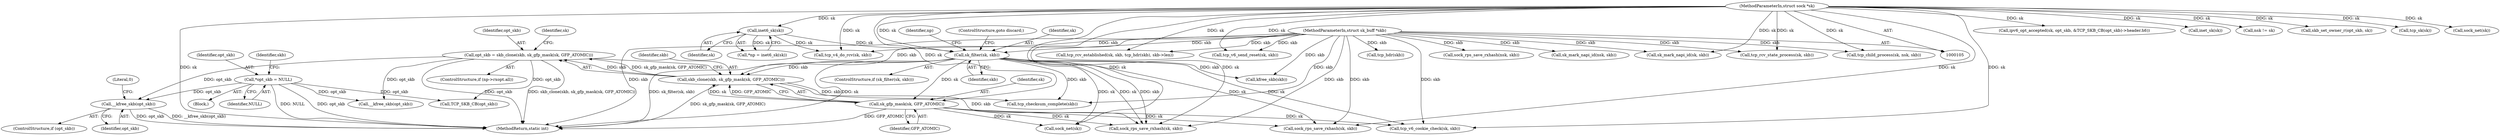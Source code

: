 digraph "0_linux_ac6e780070e30e4c35bd395acfe9191e6268bdd3_0@pointer" {
"1000248" [label="(Call,__kfree_skb(opt_skb))"];
"1000116" [label="(Call,*opt_skb = NULL)"];
"1000141" [label="(Call,opt_skb = skb_clone(skb, sk_gfp_mask(sk, GFP_ATOMIC)))"];
"1000143" [label="(Call,skb_clone(skb, sk_gfp_mask(sk, GFP_ATOMIC)))"];
"1000131" [label="(Call,sk_filter(sk, skb))"];
"1000112" [label="(Call,inet6_sk(sk))"];
"1000106" [label="(MethodParameterIn,struct sock *sk)"];
"1000107" [label="(MethodParameterIn,struct sk_buff *skb)"];
"1000145" [label="(Call,sk_gfp_mask(sk, GFP_ATOMIC))"];
"1000396" [label="(Call,ipv6_opt_accepted(sk, opt_skb, &TCP_SKB_CB(opt_skb)->header.h6))"];
"1000246" [label="(ControlStructure,if (opt_skb))"];
"1000281" [label="(Call,sock_net(sk))"];
"1000249" [label="(Identifier,opt_skb)"];
"1000195" [label="(Call,tcp_rcv_established(sk, skb, tcp_hdr(skb), skb->len))"];
"1000141" [label="(Call,opt_skb = skb_clone(skb, sk_gfp_mask(sk, GFP_ATOMIC)))"];
"1000117" [label="(Identifier,opt_skb)"];
"1000142" [label="(Identifier,opt_skb)"];
"1000138" [label="(Identifier,np)"];
"1000237" [label="(Call,sk_mark_napi_id(nsk, skb))"];
"1000110" [label="(Call,*np = inet6_sk(sk))"];
"1000108" [label="(Block,)"];
"1000273" [label="(Call,__kfree_skb(opt_skb))"];
"1000436" [label="(MethodReturn,static int)"];
"1000118" [label="(Identifier,NULL)"];
"1000251" [label="(Literal,0)"];
"1000267" [label="(Call,tcp_v6_send_reset(sk, skb))"];
"1000161" [label="(Call,sock_rps_save_rxhash(sk, skb))"];
"1000253" [label="(Call,sock_rps_save_rxhash(sk, skb))"];
"1000135" [label="(ControlStructure,if (np->rxopt.all))"];
"1000151" [label="(Identifier,sk)"];
"1000113" [label="(Identifier,sk)"];
"1000164" [label="(Call,sk_mark_napi_id(sk, skb))"];
"1000257" [label="(Call,tcp_rcv_state_process(sk, skb))"];
"1000147" [label="(Identifier,GFP_ATOMIC)"];
"1000174" [label="(Call,inet_sk(sk))"];
"1000209" [label="(Call,tcp_checksum_complete(skb))"];
"1000106" [label="(MethodParameterIn,struct sock *sk)"];
"1000275" [label="(Call,kfree_skb(skb))"];
"1000112" [label="(Call,inet6_sk(sk))"];
"1000131" [label="(Call,sk_filter(sk, skb))"];
"1000222" [label="(Call,tcp_v6_cookie_check(sk, skb))"];
"1000198" [label="(Call,tcp_hdr(skb))"];
"1000133" [label="(Identifier,skb)"];
"1000107" [label="(MethodParameterIn,struct sk_buff *skb)"];
"1000134" [label="(ControlStructure,goto discard;)"];
"1000230" [label="(Call,nsk != sk)"];
"1000145" [label="(Call,sk_gfp_mask(sk, GFP_ATOMIC))"];
"1000298" [label="(Call,TCP_SKB_CB(opt_skb))"];
"1000407" [label="(Call,skb_set_owner_r(opt_skb, sk))"];
"1000122" [label="(Identifier,skb)"];
"1000292" [label="(Call,tcp_sk(sk))"];
"1000132" [label="(Identifier,sk)"];
"1000241" [label="(Call,tcp_child_process(sk, nsk, skb))"];
"1000116" [label="(Call,*opt_skb = NULL)"];
"1000248" [label="(Call,__kfree_skb(opt_skb))"];
"1000127" [label="(Call,tcp_v4_do_rcv(sk, skb))"];
"1000285" [label="(Call,sock_net(sk))"];
"1000234" [label="(Call,sock_rps_save_rxhash(nsk, skb))"];
"1000146" [label="(Identifier,sk)"];
"1000130" [label="(ControlStructure,if (sk_filter(sk, skb)))"];
"1000143" [label="(Call,skb_clone(skb, sk_gfp_mask(sk, GFP_ATOMIC)))"];
"1000144" [label="(Identifier,skb)"];
"1000248" -> "1000246"  [label="AST: "];
"1000248" -> "1000249"  [label="CFG: "];
"1000249" -> "1000248"  [label="AST: "];
"1000251" -> "1000248"  [label="CFG: "];
"1000248" -> "1000436"  [label="DDG: __kfree_skb(opt_skb)"];
"1000248" -> "1000436"  [label="DDG: opt_skb"];
"1000116" -> "1000248"  [label="DDG: opt_skb"];
"1000141" -> "1000248"  [label="DDG: opt_skb"];
"1000116" -> "1000108"  [label="AST: "];
"1000116" -> "1000118"  [label="CFG: "];
"1000117" -> "1000116"  [label="AST: "];
"1000118" -> "1000116"  [label="AST: "];
"1000122" -> "1000116"  [label="CFG: "];
"1000116" -> "1000436"  [label="DDG: opt_skb"];
"1000116" -> "1000436"  [label="DDG: NULL"];
"1000116" -> "1000273"  [label="DDG: opt_skb"];
"1000116" -> "1000298"  [label="DDG: opt_skb"];
"1000141" -> "1000135"  [label="AST: "];
"1000141" -> "1000143"  [label="CFG: "];
"1000142" -> "1000141"  [label="AST: "];
"1000143" -> "1000141"  [label="AST: "];
"1000151" -> "1000141"  [label="CFG: "];
"1000141" -> "1000436"  [label="DDG: opt_skb"];
"1000141" -> "1000436"  [label="DDG: skb_clone(skb, sk_gfp_mask(sk, GFP_ATOMIC))"];
"1000143" -> "1000141"  [label="DDG: skb"];
"1000143" -> "1000141"  [label="DDG: sk_gfp_mask(sk, GFP_ATOMIC)"];
"1000141" -> "1000273"  [label="DDG: opt_skb"];
"1000141" -> "1000298"  [label="DDG: opt_skb"];
"1000143" -> "1000145"  [label="CFG: "];
"1000144" -> "1000143"  [label="AST: "];
"1000145" -> "1000143"  [label="AST: "];
"1000143" -> "1000436"  [label="DDG: sk_gfp_mask(sk, GFP_ATOMIC)"];
"1000131" -> "1000143"  [label="DDG: skb"];
"1000107" -> "1000143"  [label="DDG: skb"];
"1000145" -> "1000143"  [label="DDG: sk"];
"1000145" -> "1000143"  [label="DDG: GFP_ATOMIC"];
"1000143" -> "1000161"  [label="DDG: skb"];
"1000143" -> "1000209"  [label="DDG: skb"];
"1000131" -> "1000130"  [label="AST: "];
"1000131" -> "1000133"  [label="CFG: "];
"1000132" -> "1000131"  [label="AST: "];
"1000133" -> "1000131"  [label="AST: "];
"1000134" -> "1000131"  [label="CFG: "];
"1000138" -> "1000131"  [label="CFG: "];
"1000131" -> "1000436"  [label="DDG: sk"];
"1000131" -> "1000436"  [label="DDG: sk_filter(sk, skb)"];
"1000112" -> "1000131"  [label="DDG: sk"];
"1000106" -> "1000131"  [label="DDG: sk"];
"1000107" -> "1000131"  [label="DDG: skb"];
"1000131" -> "1000145"  [label="DDG: sk"];
"1000131" -> "1000161"  [label="DDG: sk"];
"1000131" -> "1000161"  [label="DDG: skb"];
"1000131" -> "1000209"  [label="DDG: skb"];
"1000131" -> "1000222"  [label="DDG: sk"];
"1000131" -> "1000253"  [label="DDG: sk"];
"1000131" -> "1000275"  [label="DDG: skb"];
"1000131" -> "1000281"  [label="DDG: sk"];
"1000112" -> "1000110"  [label="AST: "];
"1000112" -> "1000113"  [label="CFG: "];
"1000113" -> "1000112"  [label="AST: "];
"1000110" -> "1000112"  [label="CFG: "];
"1000112" -> "1000110"  [label="DDG: sk"];
"1000106" -> "1000112"  [label="DDG: sk"];
"1000112" -> "1000127"  [label="DDG: sk"];
"1000106" -> "1000105"  [label="AST: "];
"1000106" -> "1000436"  [label="DDG: sk"];
"1000106" -> "1000127"  [label="DDG: sk"];
"1000106" -> "1000145"  [label="DDG: sk"];
"1000106" -> "1000161"  [label="DDG: sk"];
"1000106" -> "1000164"  [label="DDG: sk"];
"1000106" -> "1000174"  [label="DDG: sk"];
"1000106" -> "1000195"  [label="DDG: sk"];
"1000106" -> "1000222"  [label="DDG: sk"];
"1000106" -> "1000230"  [label="DDG: sk"];
"1000106" -> "1000241"  [label="DDG: sk"];
"1000106" -> "1000253"  [label="DDG: sk"];
"1000106" -> "1000257"  [label="DDG: sk"];
"1000106" -> "1000267"  [label="DDG: sk"];
"1000106" -> "1000281"  [label="DDG: sk"];
"1000106" -> "1000285"  [label="DDG: sk"];
"1000106" -> "1000292"  [label="DDG: sk"];
"1000106" -> "1000396"  [label="DDG: sk"];
"1000106" -> "1000407"  [label="DDG: sk"];
"1000107" -> "1000105"  [label="AST: "];
"1000107" -> "1000436"  [label="DDG: skb"];
"1000107" -> "1000127"  [label="DDG: skb"];
"1000107" -> "1000161"  [label="DDG: skb"];
"1000107" -> "1000164"  [label="DDG: skb"];
"1000107" -> "1000195"  [label="DDG: skb"];
"1000107" -> "1000198"  [label="DDG: skb"];
"1000107" -> "1000209"  [label="DDG: skb"];
"1000107" -> "1000222"  [label="DDG: skb"];
"1000107" -> "1000234"  [label="DDG: skb"];
"1000107" -> "1000237"  [label="DDG: skb"];
"1000107" -> "1000241"  [label="DDG: skb"];
"1000107" -> "1000253"  [label="DDG: skb"];
"1000107" -> "1000257"  [label="DDG: skb"];
"1000107" -> "1000267"  [label="DDG: skb"];
"1000107" -> "1000275"  [label="DDG: skb"];
"1000145" -> "1000147"  [label="CFG: "];
"1000146" -> "1000145"  [label="AST: "];
"1000147" -> "1000145"  [label="AST: "];
"1000145" -> "1000436"  [label="DDG: GFP_ATOMIC"];
"1000145" -> "1000161"  [label="DDG: sk"];
"1000145" -> "1000222"  [label="DDG: sk"];
"1000145" -> "1000253"  [label="DDG: sk"];
"1000145" -> "1000281"  [label="DDG: sk"];
}
